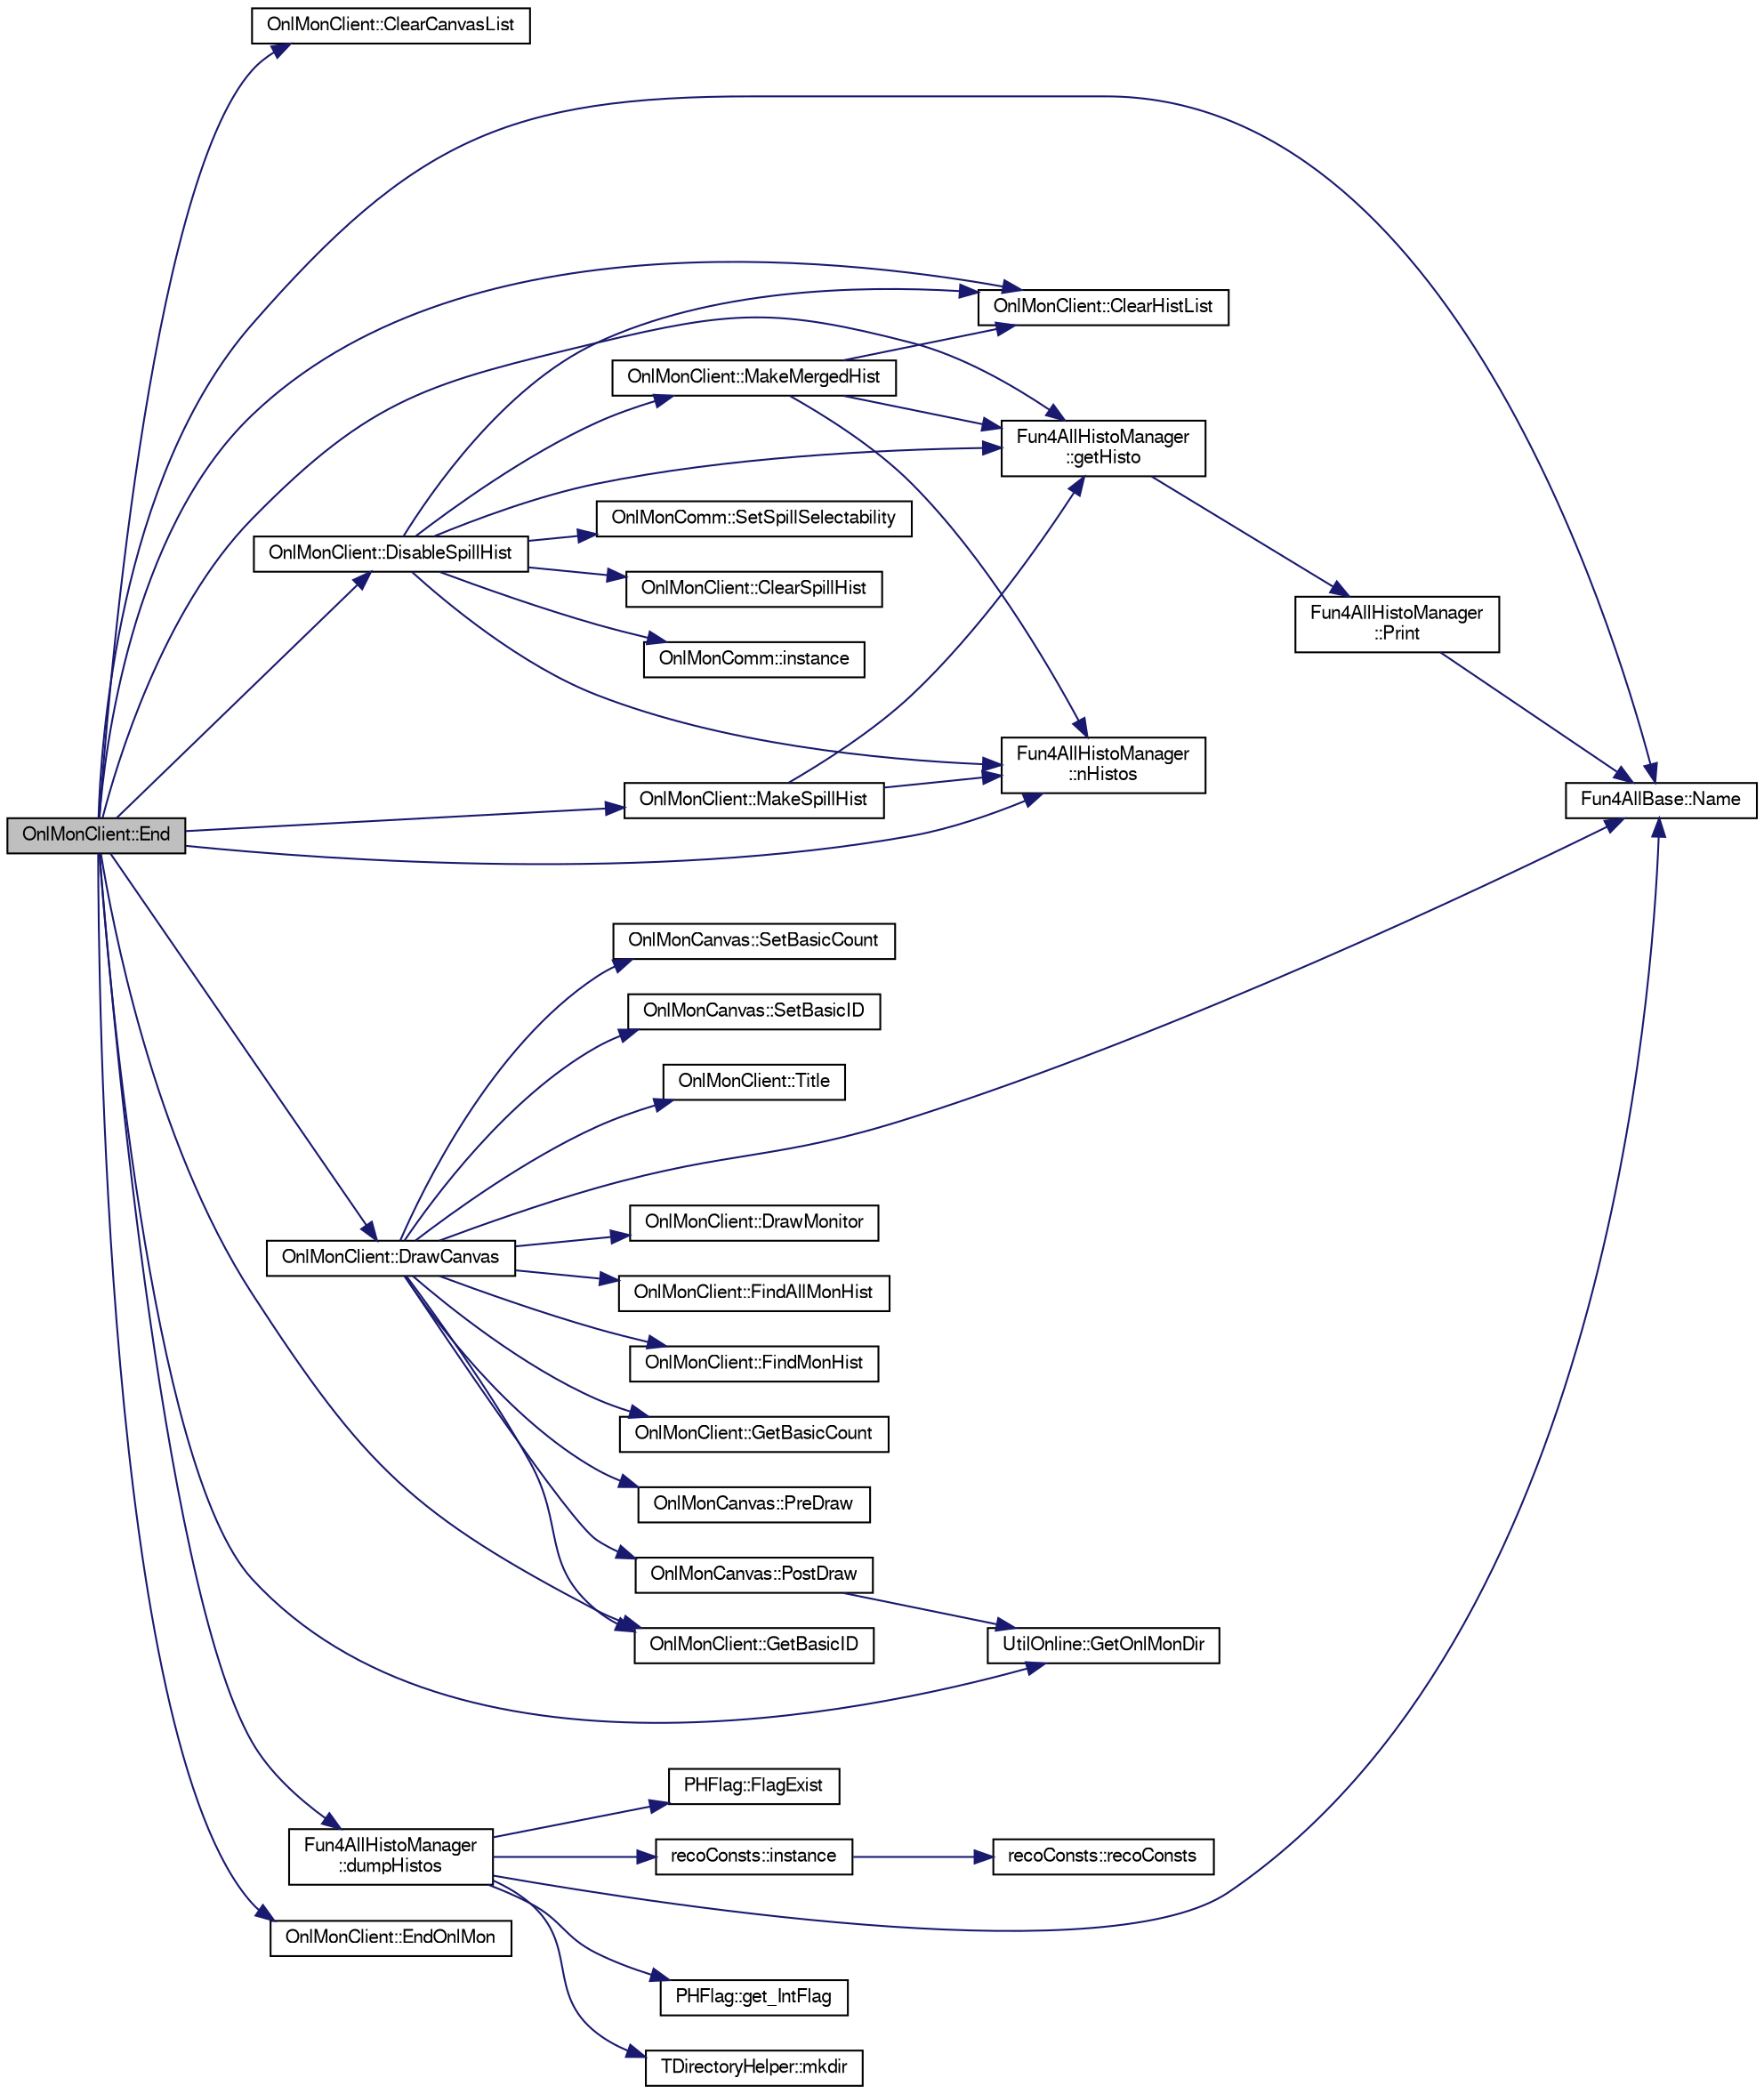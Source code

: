 digraph "OnlMonClient::End"
{
  bgcolor="transparent";
  edge [fontname="FreeSans",fontsize="10",labelfontname="FreeSans",labelfontsize="10"];
  node [fontname="FreeSans",fontsize="10",shape=record];
  rankdir="LR";
  Node1 [label="OnlMonClient::End",height=0.2,width=0.4,color="black", fillcolor="grey75", style="filled" fontcolor="black"];
  Node1 -> Node2 [color="midnightblue",fontsize="10",style="solid",fontname="FreeSans"];
  Node2 [label="OnlMonClient::ClearCanvasList",height=0.2,width=0.4,color="black",URL="$d9/d62/classOnlMonClient.html#a0c4277b645c86cb4da1162f3fdd3c6cc"];
  Node1 -> Node3 [color="midnightblue",fontsize="10",style="solid",fontname="FreeSans"];
  Node3 [label="OnlMonClient::ClearHistList",height=0.2,width=0.4,color="black",URL="$d9/d62/classOnlMonClient.html#a6ebde70bd4ffa2905ad9e4ec66b5e86f"];
  Node1 -> Node4 [color="midnightblue",fontsize="10",style="solid",fontname="FreeSans"];
  Node4 [label="OnlMonClient::DisableSpillHist",height=0.2,width=0.4,color="black",URL="$d9/d62/classOnlMonClient.html#adf3843d78cb59c4df0a8baa454755042"];
  Node4 -> Node3 [color="midnightblue",fontsize="10",style="solid",fontname="FreeSans"];
  Node4 -> Node5 [color="midnightblue",fontsize="10",style="solid",fontname="FreeSans"];
  Node5 [label="OnlMonClient::ClearSpillHist",height=0.2,width=0.4,color="black",URL="$d9/d62/classOnlMonClient.html#a66a0f398da943d4f232f1b3406fe7d2d"];
  Node4 -> Node6 [color="midnightblue",fontsize="10",style="solid",fontname="FreeSans"];
  Node6 [label="Fun4AllHistoManager\l::getHisto",height=0.2,width=0.4,color="black",URL="$d3/d96/classFun4AllHistoManager.html#ae5401f032b650d41224dfa0e2f12d364"];
  Node6 -> Node7 [color="midnightblue",fontsize="10",style="solid",fontname="FreeSans"];
  Node7 [label="Fun4AllHistoManager\l::Print",height=0.2,width=0.4,color="black",URL="$d3/d96/classFun4AllHistoManager.html#ac920f5943d99ae803f4bf8a7a88c31da"];
  Node7 -> Node8 [color="midnightblue",fontsize="10",style="solid",fontname="FreeSans"];
  Node8 [label="Fun4AllBase::Name",height=0.2,width=0.4,color="black",URL="$d5/dec/classFun4AllBase.html#a41f9ac377743d046f590617fd6f4f0ed",tooltip="Returns the name of this module. "];
  Node4 -> Node9 [color="midnightblue",fontsize="10",style="solid",fontname="FreeSans"];
  Node9 [label="OnlMonComm::instance",height=0.2,width=0.4,color="black",URL="$d9/d95/classOnlMonComm.html#a2702d6965a37f5a31ff1dd2bd1032ab9"];
  Node4 -> Node10 [color="midnightblue",fontsize="10",style="solid",fontname="FreeSans"];
  Node10 [label="OnlMonClient::MakeMergedHist",height=0.2,width=0.4,color="black",URL="$d9/d62/classOnlMonClient.html#a5327959f5913f05de4a7bed106a66604"];
  Node10 -> Node3 [color="midnightblue",fontsize="10",style="solid",fontname="FreeSans"];
  Node10 -> Node11 [color="midnightblue",fontsize="10",style="solid",fontname="FreeSans"];
  Node11 [label="Fun4AllHistoManager\l::nHistos",height=0.2,width=0.4,color="black",URL="$d3/d96/classFun4AllHistoManager.html#abacd0eae0fd26e6a6b55895348dcf402"];
  Node10 -> Node6 [color="midnightblue",fontsize="10",style="solid",fontname="FreeSans"];
  Node4 -> Node11 [color="midnightblue",fontsize="10",style="solid",fontname="FreeSans"];
  Node4 -> Node12 [color="midnightblue",fontsize="10",style="solid",fontname="FreeSans"];
  Node12 [label="OnlMonComm::SetSpillSelectability",height=0.2,width=0.4,color="black",URL="$d9/d95/classOnlMonComm.html#a44670fdb8a85b9aaa632ac7713efd563"];
  Node1 -> Node13 [color="midnightblue",fontsize="10",style="solid",fontname="FreeSans"];
  Node13 [label="OnlMonClient::DrawCanvas",height=0.2,width=0.4,color="black",URL="$d9/d62/classOnlMonClient.html#ac43168b63e4026d2c2eb9c65fc12da16"];
  Node13 -> Node14 [color="midnightblue",fontsize="10",style="solid",fontname="FreeSans"];
  Node14 [label="OnlMonClient::DrawMonitor",height=0.2,width=0.4,color="black",URL="$d9/d62/classOnlMonClient.html#a8a5d3825cb5df3fbfdb488df353b8c88"];
  Node13 -> Node15 [color="midnightblue",fontsize="10",style="solid",fontname="FreeSans"];
  Node15 [label="OnlMonClient::FindAllMonHist",height=0.2,width=0.4,color="black",URL="$d9/d62/classOnlMonClient.html#afc7cf38cb57cdb324794da1bf5cbe442"];
  Node13 -> Node16 [color="midnightblue",fontsize="10",style="solid",fontname="FreeSans"];
  Node16 [label="OnlMonClient::FindMonHist",height=0.2,width=0.4,color="black",URL="$d9/d62/classOnlMonClient.html#a83c618d86bb40c3525485caef3325e8a"];
  Node13 -> Node17 [color="midnightblue",fontsize="10",style="solid",fontname="FreeSans"];
  Node17 [label="OnlMonClient::GetBasicCount",height=0.2,width=0.4,color="black",URL="$d9/d62/classOnlMonClient.html#a43ccb19d8110714c124d4f6030574445"];
  Node13 -> Node18 [color="midnightblue",fontsize="10",style="solid",fontname="FreeSans"];
  Node18 [label="OnlMonClient::GetBasicID",height=0.2,width=0.4,color="black",URL="$d9/d62/classOnlMonClient.html#a57ac8fb934024059e72ba8bff0c4a12d"];
  Node13 -> Node8 [color="midnightblue",fontsize="10",style="solid",fontname="FreeSans"];
  Node13 -> Node19 [color="midnightblue",fontsize="10",style="solid",fontname="FreeSans"];
  Node19 [label="OnlMonCanvas::PostDraw",height=0.2,width=0.4,color="black",URL="$df/ddc/classOnlMonCanvas.html#ad9d50146b1e9a2cf7c31fb5dd90abe0f"];
  Node19 -> Node20 [color="midnightblue",fontsize="10",style="solid",fontname="FreeSans"];
  Node20 [label="UtilOnline::GetOnlMonDir",height=0.2,width=0.4,color="black",URL="$df/da2/classUtilOnline.html#a2a61c299f526c8b69e33122dc9552467"];
  Node13 -> Node21 [color="midnightblue",fontsize="10",style="solid",fontname="FreeSans"];
  Node21 [label="OnlMonCanvas::PreDraw",height=0.2,width=0.4,color="black",URL="$df/ddc/classOnlMonCanvas.html#aeaed18c17d691ff47072be3c526f5f54"];
  Node13 -> Node22 [color="midnightblue",fontsize="10",style="solid",fontname="FreeSans"];
  Node22 [label="OnlMonCanvas::SetBasicCount",height=0.2,width=0.4,color="black",URL="$df/ddc/classOnlMonCanvas.html#ab6485196d8e1cdd716142d4451a335b5"];
  Node13 -> Node23 [color="midnightblue",fontsize="10",style="solid",fontname="FreeSans"];
  Node23 [label="OnlMonCanvas::SetBasicID",height=0.2,width=0.4,color="black",URL="$df/ddc/classOnlMonCanvas.html#ac3810d113733ae967972b18fffab6a84"];
  Node13 -> Node24 [color="midnightblue",fontsize="10",style="solid",fontname="FreeSans"];
  Node24 [label="OnlMonClient::Title",height=0.2,width=0.4,color="black",URL="$d9/d62/classOnlMonClient.html#a5f72e7aa45de26872b40a05a0f5d8aee"];
  Node1 -> Node25 [color="midnightblue",fontsize="10",style="solid",fontname="FreeSans"];
  Node25 [label="Fun4AllHistoManager\l::dumpHistos",height=0.2,width=0.4,color="black",URL="$d3/d96/classFun4AllHistoManager.html#a61c2043c62739de451de3f9287832a08"];
  Node25 -> Node26 [color="midnightblue",fontsize="10",style="solid",fontname="FreeSans"];
  Node26 [label="PHFlag::FlagExist",height=0.2,width=0.4,color="black",URL="$d1/da8/classPHFlag.html#a4b73a422f0076568904d71f40e849da5"];
  Node25 -> Node27 [color="midnightblue",fontsize="10",style="solid",fontname="FreeSans"];
  Node27 [label="PHFlag::get_IntFlag",height=0.2,width=0.4,color="black",URL="$d1/da8/classPHFlag.html#a07899067141a5f12333cc37183caddc8"];
  Node25 -> Node28 [color="midnightblue",fontsize="10",style="solid",fontname="FreeSans"];
  Node28 [label="recoConsts::instance",height=0.2,width=0.4,color="black",URL="$d8/d14/classrecoConsts.html#ae69a5c29a7199ba16d0e537158618802"];
  Node28 -> Node29 [color="midnightblue",fontsize="10",style="solid",fontname="FreeSans"];
  Node29 [label="recoConsts::recoConsts",height=0.2,width=0.4,color="black",URL="$d8/d14/classrecoConsts.html#ae882d6adc62f783ec78114fe3dee3c24"];
  Node25 -> Node30 [color="midnightblue",fontsize="10",style="solid",fontname="FreeSans"];
  Node30 [label="TDirectoryHelper::mkdir",height=0.2,width=0.4,color="black",URL="$de/d7e/classTDirectoryHelper.html#aefc78be51a5c3501caf4e2e73bc7ce80"];
  Node25 -> Node8 [color="midnightblue",fontsize="10",style="solid",fontname="FreeSans"];
  Node1 -> Node31 [color="midnightblue",fontsize="10",style="solid",fontname="FreeSans"];
  Node31 [label="OnlMonClient::EndOnlMon",height=0.2,width=0.4,color="black",URL="$d9/d62/classOnlMonClient.html#af04988ecd7d9958d0c195a88a4199d8f"];
  Node1 -> Node18 [color="midnightblue",fontsize="10",style="solid",fontname="FreeSans"];
  Node1 -> Node6 [color="midnightblue",fontsize="10",style="solid",fontname="FreeSans"];
  Node1 -> Node20 [color="midnightblue",fontsize="10",style="solid",fontname="FreeSans"];
  Node1 -> Node32 [color="midnightblue",fontsize="10",style="solid",fontname="FreeSans"];
  Node32 [label="OnlMonClient::MakeSpillHist",height=0.2,width=0.4,color="black",URL="$d9/d62/classOnlMonClient.html#a2da49730f4fe278a8f85d80eb3b8d3c7"];
  Node32 -> Node11 [color="midnightblue",fontsize="10",style="solid",fontname="FreeSans"];
  Node32 -> Node6 [color="midnightblue",fontsize="10",style="solid",fontname="FreeSans"];
  Node1 -> Node8 [color="midnightblue",fontsize="10",style="solid",fontname="FreeSans"];
  Node1 -> Node11 [color="midnightblue",fontsize="10",style="solid",fontname="FreeSans"];
}
